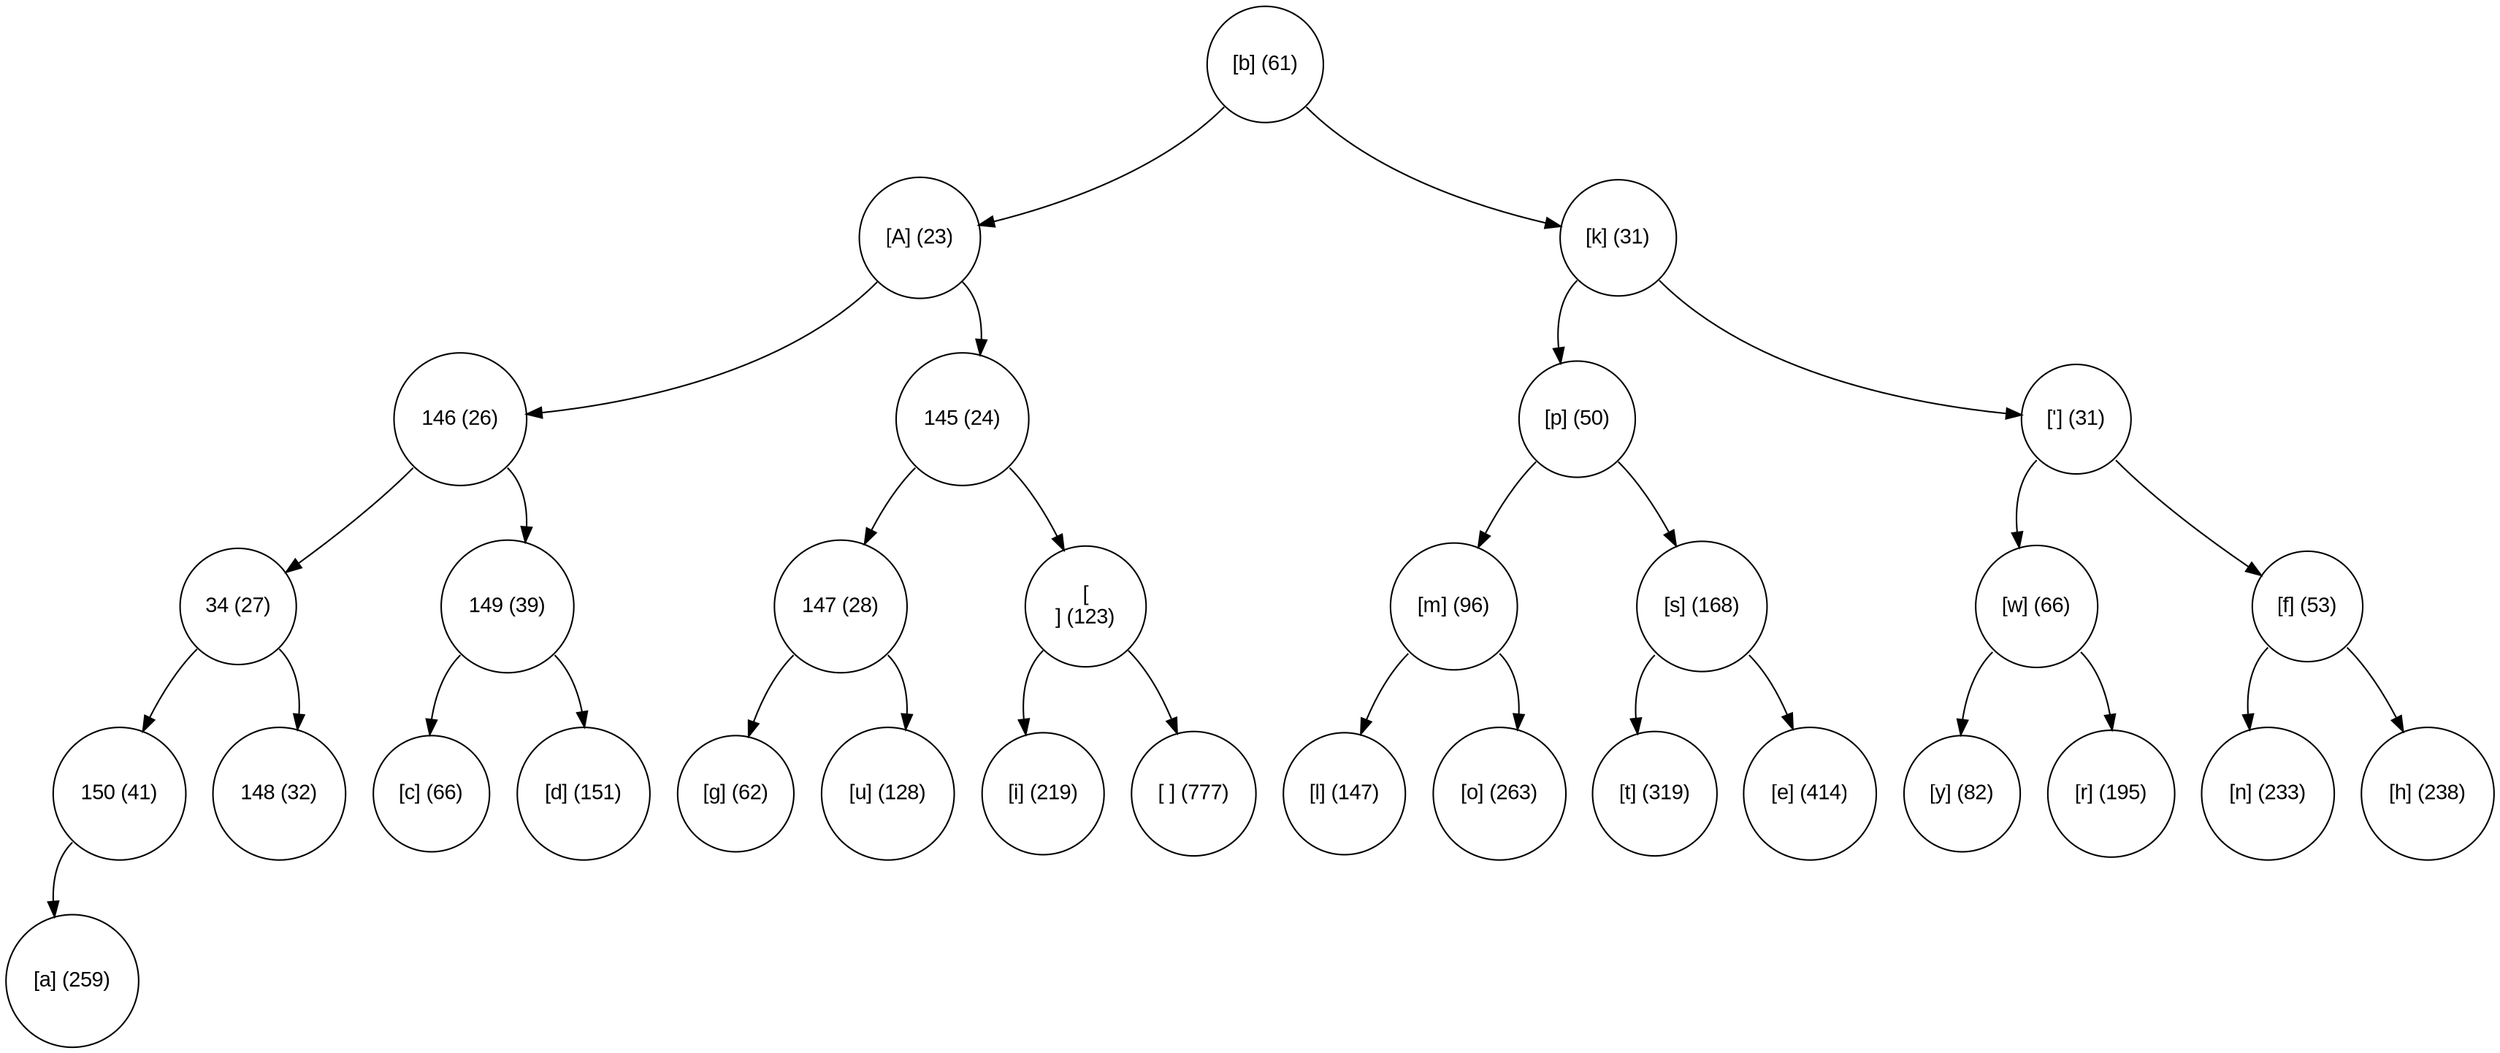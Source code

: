 digraph move_down {
	node [fontname="Arial", shape="circle", width=0.5]; 

	0 [label = "[b] (61)"];
	0:sw -> 1;
	1 [label = "[A] (23)"];
	1:sw -> 3;
	3 [label = "146 (26)"];
	3:sw -> 7;
	7 [label = "34 (27)"];
	7:sw -> 15;
	15 [label = "150 (41)"];
	15:sw -> 31;
	31 [label = "[a] (259)"];
	7:se -> 16;
	16 [label = "148 (32)"];
	3:se -> 8;
	8 [label = "149 (39)"];
	8:sw -> 17;
	17 [label = "[c] (66)"];
	8:se -> 18;
	18 [label = "[d] (151)"];
	1:se -> 4;
	4 [label = "145 (24)"];
	4:sw -> 9;
	9 [label = "147 (28)"];
	9:sw -> 19;
	19 [label = "[g] (62)"];
	9:se -> 20;
	20 [label = "[u] (128)"];
	4:se -> 10;
	10 [label = "[
] (123)"];
	10:sw -> 21;
	21 [label = "[i] (219)"];
	10:se -> 22;
	22 [label = "[ ] (777)"];
	0:se -> 2;
	2 [label = "[k] (31)"];
	2:sw -> 5;
	5 [label = "[p] (50)"];
	5:sw -> 11;
	11 [label = "[m] (96)"];
	11:sw -> 23;
	23 [label = "[l] (147)"];
	11:se -> 24;
	24 [label = "[o] (263)"];
	5:se -> 12;
	12 [label = "[s] (168)"];
	12:sw -> 25;
	25 [label = "[t] (319)"];
	12:se -> 26;
	26 [label = "[e] (414)"];
	2:se -> 6;
	6 [label = "['] (31)"];
	6:sw -> 13;
	13 [label = "[w] (66)"];
	13:sw -> 27;
	27 [label = "[y] (82)"];
	13:se -> 28;
	28 [label = "[r] (195)"];
	6:se -> 14;
	14 [label = "[f] (53)"];
	14:sw -> 29;
	29 [label = "[n] (233)"];
	14:se -> 30;
	30 [label = "[h] (238)"];
}
